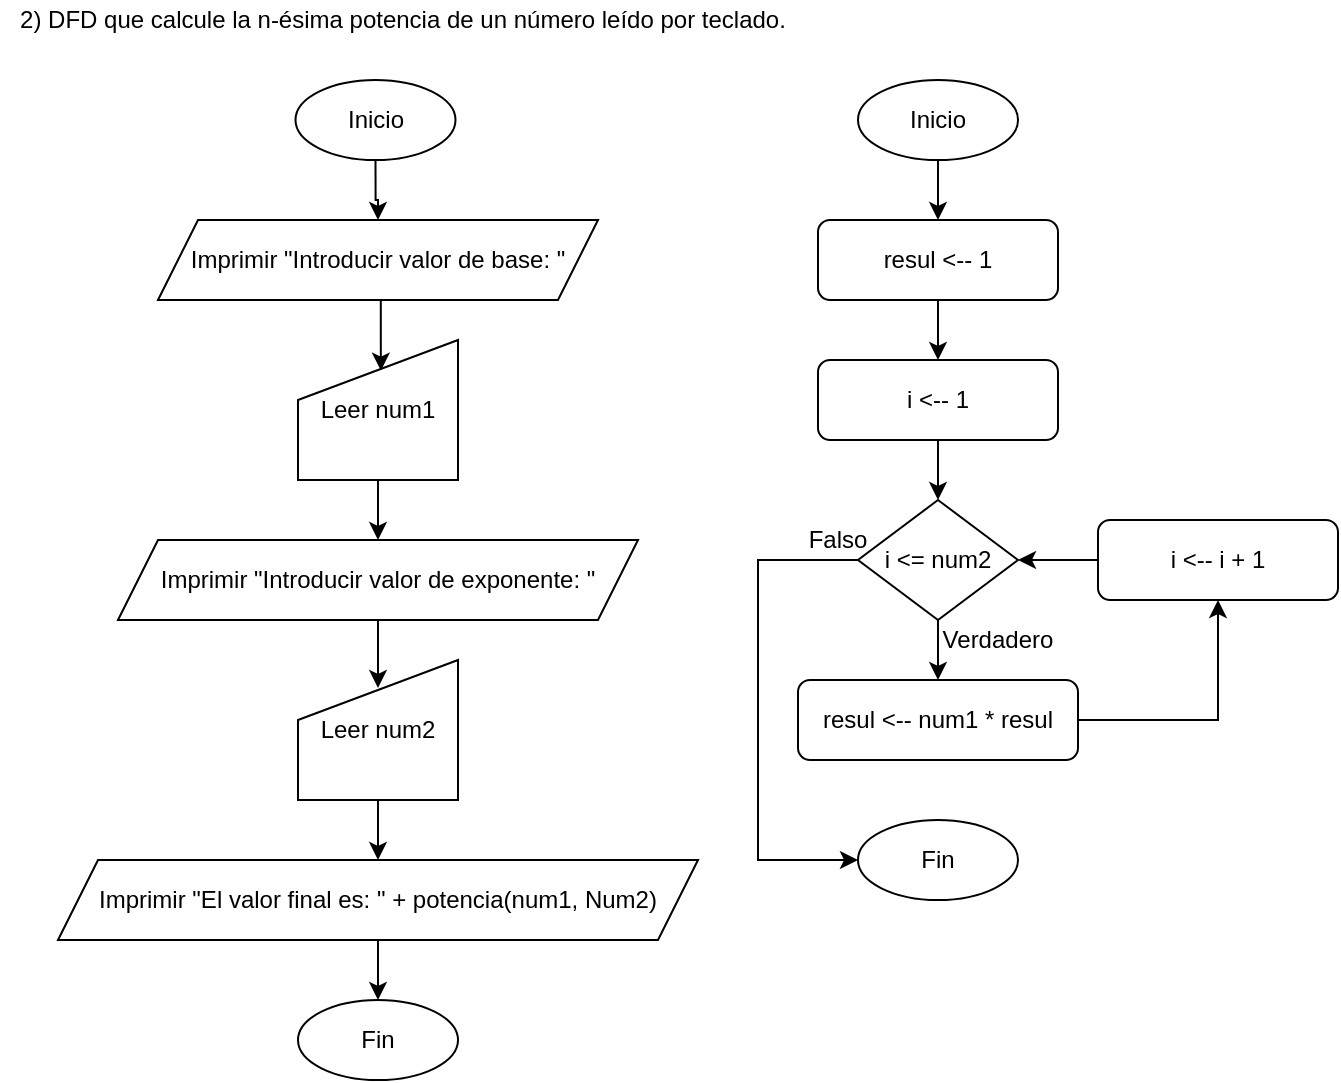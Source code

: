 <mxfile>
    <diagram id="ddBfkIQUEOLVVdWuOcfF" name="Page-1">
        <mxGraphModel dx="650" dy="478" grid="1" gridSize="10" guides="1" tooltips="1" connect="1" arrows="1" fold="1" page="1" pageScale="1" pageWidth="827" pageHeight="1169" math="0" shadow="0">
            <root>
                <mxCell id="0"/>
                <mxCell id="1" parent="0"/>
                <mxCell id="2" value="2) DFD que calcule la n-ésima potencia de un número leído por teclado." style="text;html=1;strokeColor=none;fillColor=none;align=center;verticalAlign=middle;whiteSpace=wrap;rounded=0;" parent="1" vertex="1">
                    <mxGeometry x="11" y="280" width="402.5" height="20" as="geometry"/>
                </mxCell>
                <mxCell id="82" value="" style="edgeStyle=orthogonalEdgeStyle;rounded=0;orthogonalLoop=1;jettySize=auto;html=1;" edge="1" parent="1" source="3" target="40">
                    <mxGeometry relative="1" as="geometry"/>
                </mxCell>
                <mxCell id="3" value="Inicio" style="ellipse;whiteSpace=wrap;html=1;" parent="1" vertex="1">
                    <mxGeometry x="158.75" y="320" width="80" height="40" as="geometry"/>
                </mxCell>
                <mxCell id="49" style="edgeStyle=orthogonalEdgeStyle;rounded=0;orthogonalLoop=1;jettySize=auto;html=1;entryX=0.518;entryY=0.219;entryDx=0;entryDy=0;entryPerimeter=0;" parent="1" source="40" target="42" edge="1">
                    <mxGeometry relative="1" as="geometry">
                        <Array as="points">
                            <mxPoint x="201" y="450"/>
                        </Array>
                    </mxGeometry>
                </mxCell>
                <mxCell id="40" value="Imprimir &quot;Introducir valor de base: &quot;" style="shape=parallelogram;perimeter=parallelogramPerimeter;whiteSpace=wrap;html=1;fixedSize=1;" parent="1" vertex="1">
                    <mxGeometry x="90" y="390" width="220" height="40" as="geometry"/>
                </mxCell>
                <mxCell id="47" style="edgeStyle=orthogonalEdgeStyle;rounded=0;orthogonalLoop=1;jettySize=auto;html=1;entryX=0.5;entryY=0;entryDx=0;entryDy=0;" parent="1" source="42" target="43" edge="1">
                    <mxGeometry relative="1" as="geometry"/>
                </mxCell>
                <mxCell id="42" value="Leer num1" style="shape=manualInput;whiteSpace=wrap;html=1;" parent="1" vertex="1">
                    <mxGeometry x="160" y="450" width="80" height="70" as="geometry"/>
                </mxCell>
                <mxCell id="55" style="edgeStyle=orthogonalEdgeStyle;rounded=0;orthogonalLoop=1;jettySize=auto;html=1;entryX=0.5;entryY=0.2;entryDx=0;entryDy=0;entryPerimeter=0;" parent="1" source="43" target="44" edge="1">
                    <mxGeometry relative="1" as="geometry"/>
                </mxCell>
                <mxCell id="43" value="Imprimir &quot;Introducir valor de exponente: &quot;" style="shape=parallelogram;perimeter=parallelogramPerimeter;whiteSpace=wrap;html=1;fixedSize=1;" parent="1" vertex="1">
                    <mxGeometry x="70" y="550" width="260" height="40" as="geometry"/>
                </mxCell>
                <mxCell id="83" value="" style="edgeStyle=orthogonalEdgeStyle;rounded=0;orthogonalLoop=1;jettySize=auto;html=1;" edge="1" parent="1" source="44" target="56">
                    <mxGeometry relative="1" as="geometry"/>
                </mxCell>
                <mxCell id="44" value="Leer num2" style="shape=manualInput;whiteSpace=wrap;html=1;" parent="1" vertex="1">
                    <mxGeometry x="160" y="610" width="80" height="70" as="geometry"/>
                </mxCell>
                <mxCell id="85" value="" style="edgeStyle=orthogonalEdgeStyle;rounded=0;orthogonalLoop=1;jettySize=auto;html=1;" edge="1" parent="1" source="56" target="58">
                    <mxGeometry relative="1" as="geometry"/>
                </mxCell>
                <mxCell id="56" value="Imprimir &quot;El valor final es: &quot; + potencia(num1, Num2)" style="shape=parallelogram;perimeter=parallelogramPerimeter;whiteSpace=wrap;html=1;fixedSize=1;" parent="1" vertex="1">
                    <mxGeometry x="40" y="710" width="320" height="40" as="geometry"/>
                </mxCell>
                <mxCell id="58" value="Fin" style="ellipse;whiteSpace=wrap;html=1;" parent="1" vertex="1">
                    <mxGeometry x="160" y="780" width="80" height="40" as="geometry"/>
                </mxCell>
                <mxCell id="89" value="" style="edgeStyle=orthogonalEdgeStyle;rounded=0;orthogonalLoop=1;jettySize=auto;html=1;" edge="1" parent="1" source="65" target="87">
                    <mxGeometry relative="1" as="geometry"/>
                </mxCell>
                <mxCell id="65" value="Inicio" style="ellipse;whiteSpace=wrap;html=1;" vertex="1" parent="1">
                    <mxGeometry x="440" y="320" width="80" height="40" as="geometry"/>
                </mxCell>
                <mxCell id="79" value="Fin" style="ellipse;whiteSpace=wrap;html=1;" vertex="1" parent="1">
                    <mxGeometry x="440" y="690" width="80" height="40" as="geometry"/>
                </mxCell>
                <mxCell id="98" style="edgeStyle=orthogonalEdgeStyle;rounded=0;orthogonalLoop=1;jettySize=auto;html=1;" edge="1" parent="1" source="80" target="96">
                    <mxGeometry relative="1" as="geometry"/>
                </mxCell>
                <mxCell id="80" value="resul &amp;lt;--&amp;nbsp;num1 * resul" style="rounded=1;whiteSpace=wrap;html=1;" vertex="1" parent="1">
                    <mxGeometry x="410" y="620" width="140" height="40" as="geometry"/>
                </mxCell>
                <mxCell id="91" value="" style="edgeStyle=orthogonalEdgeStyle;rounded=0;orthogonalLoop=1;jettySize=auto;html=1;" edge="1" parent="1" source="87" target="90">
                    <mxGeometry relative="1" as="geometry"/>
                </mxCell>
                <mxCell id="87" value="resul &amp;lt;-- 1" style="rounded=1;whiteSpace=wrap;html=1;" vertex="1" parent="1">
                    <mxGeometry x="420" y="390" width="120" height="40" as="geometry"/>
                </mxCell>
                <mxCell id="94" value="" style="edgeStyle=orthogonalEdgeStyle;rounded=0;orthogonalLoop=1;jettySize=auto;html=1;" edge="1" parent="1" source="90" target="93">
                    <mxGeometry relative="1" as="geometry"/>
                </mxCell>
                <mxCell id="90" value="i &amp;lt;-- 1" style="rounded=1;whiteSpace=wrap;html=1;" vertex="1" parent="1">
                    <mxGeometry x="420" y="460" width="120" height="40" as="geometry"/>
                </mxCell>
                <mxCell id="95" value="" style="edgeStyle=orthogonalEdgeStyle;rounded=0;orthogonalLoop=1;jettySize=auto;html=1;" edge="1" parent="1" source="93" target="80">
                    <mxGeometry relative="1" as="geometry"/>
                </mxCell>
                <mxCell id="99" style="edgeStyle=orthogonalEdgeStyle;rounded=0;orthogonalLoop=1;jettySize=auto;html=1;entryX=0;entryY=0.5;entryDx=0;entryDy=0;" edge="1" parent="1" source="93" target="79">
                    <mxGeometry relative="1" as="geometry">
                        <mxPoint x="420" y="700" as="targetPoint"/>
                        <Array as="points">
                            <mxPoint x="390" y="560"/>
                            <mxPoint x="390" y="710"/>
                        </Array>
                    </mxGeometry>
                </mxCell>
                <mxCell id="93" value="i &amp;lt;= num2" style="rhombus;whiteSpace=wrap;html=1;" vertex="1" parent="1">
                    <mxGeometry x="440" y="530" width="80" height="60" as="geometry"/>
                </mxCell>
                <mxCell id="97" value="" style="edgeStyle=orthogonalEdgeStyle;rounded=0;orthogonalLoop=1;jettySize=auto;html=1;" edge="1" parent="1" source="96" target="93">
                    <mxGeometry relative="1" as="geometry"/>
                </mxCell>
                <mxCell id="96" value="i &amp;lt;-- i + 1" style="rounded=1;whiteSpace=wrap;html=1;" vertex="1" parent="1">
                    <mxGeometry x="560" y="540" width="120" height="40" as="geometry"/>
                </mxCell>
                <mxCell id="100" value="Falso" style="text;html=1;strokeColor=none;fillColor=none;align=center;verticalAlign=middle;whiteSpace=wrap;rounded=0;" vertex="1" parent="1">
                    <mxGeometry x="410" y="540" width="40" height="20" as="geometry"/>
                </mxCell>
                <mxCell id="101" value="Verdadero" style="text;html=1;strokeColor=none;fillColor=none;align=center;verticalAlign=middle;whiteSpace=wrap;rounded=0;" vertex="1" parent="1">
                    <mxGeometry x="480" y="590" width="60" height="20" as="geometry"/>
                </mxCell>
            </root>
        </mxGraphModel>
    </diagram>
</mxfile>